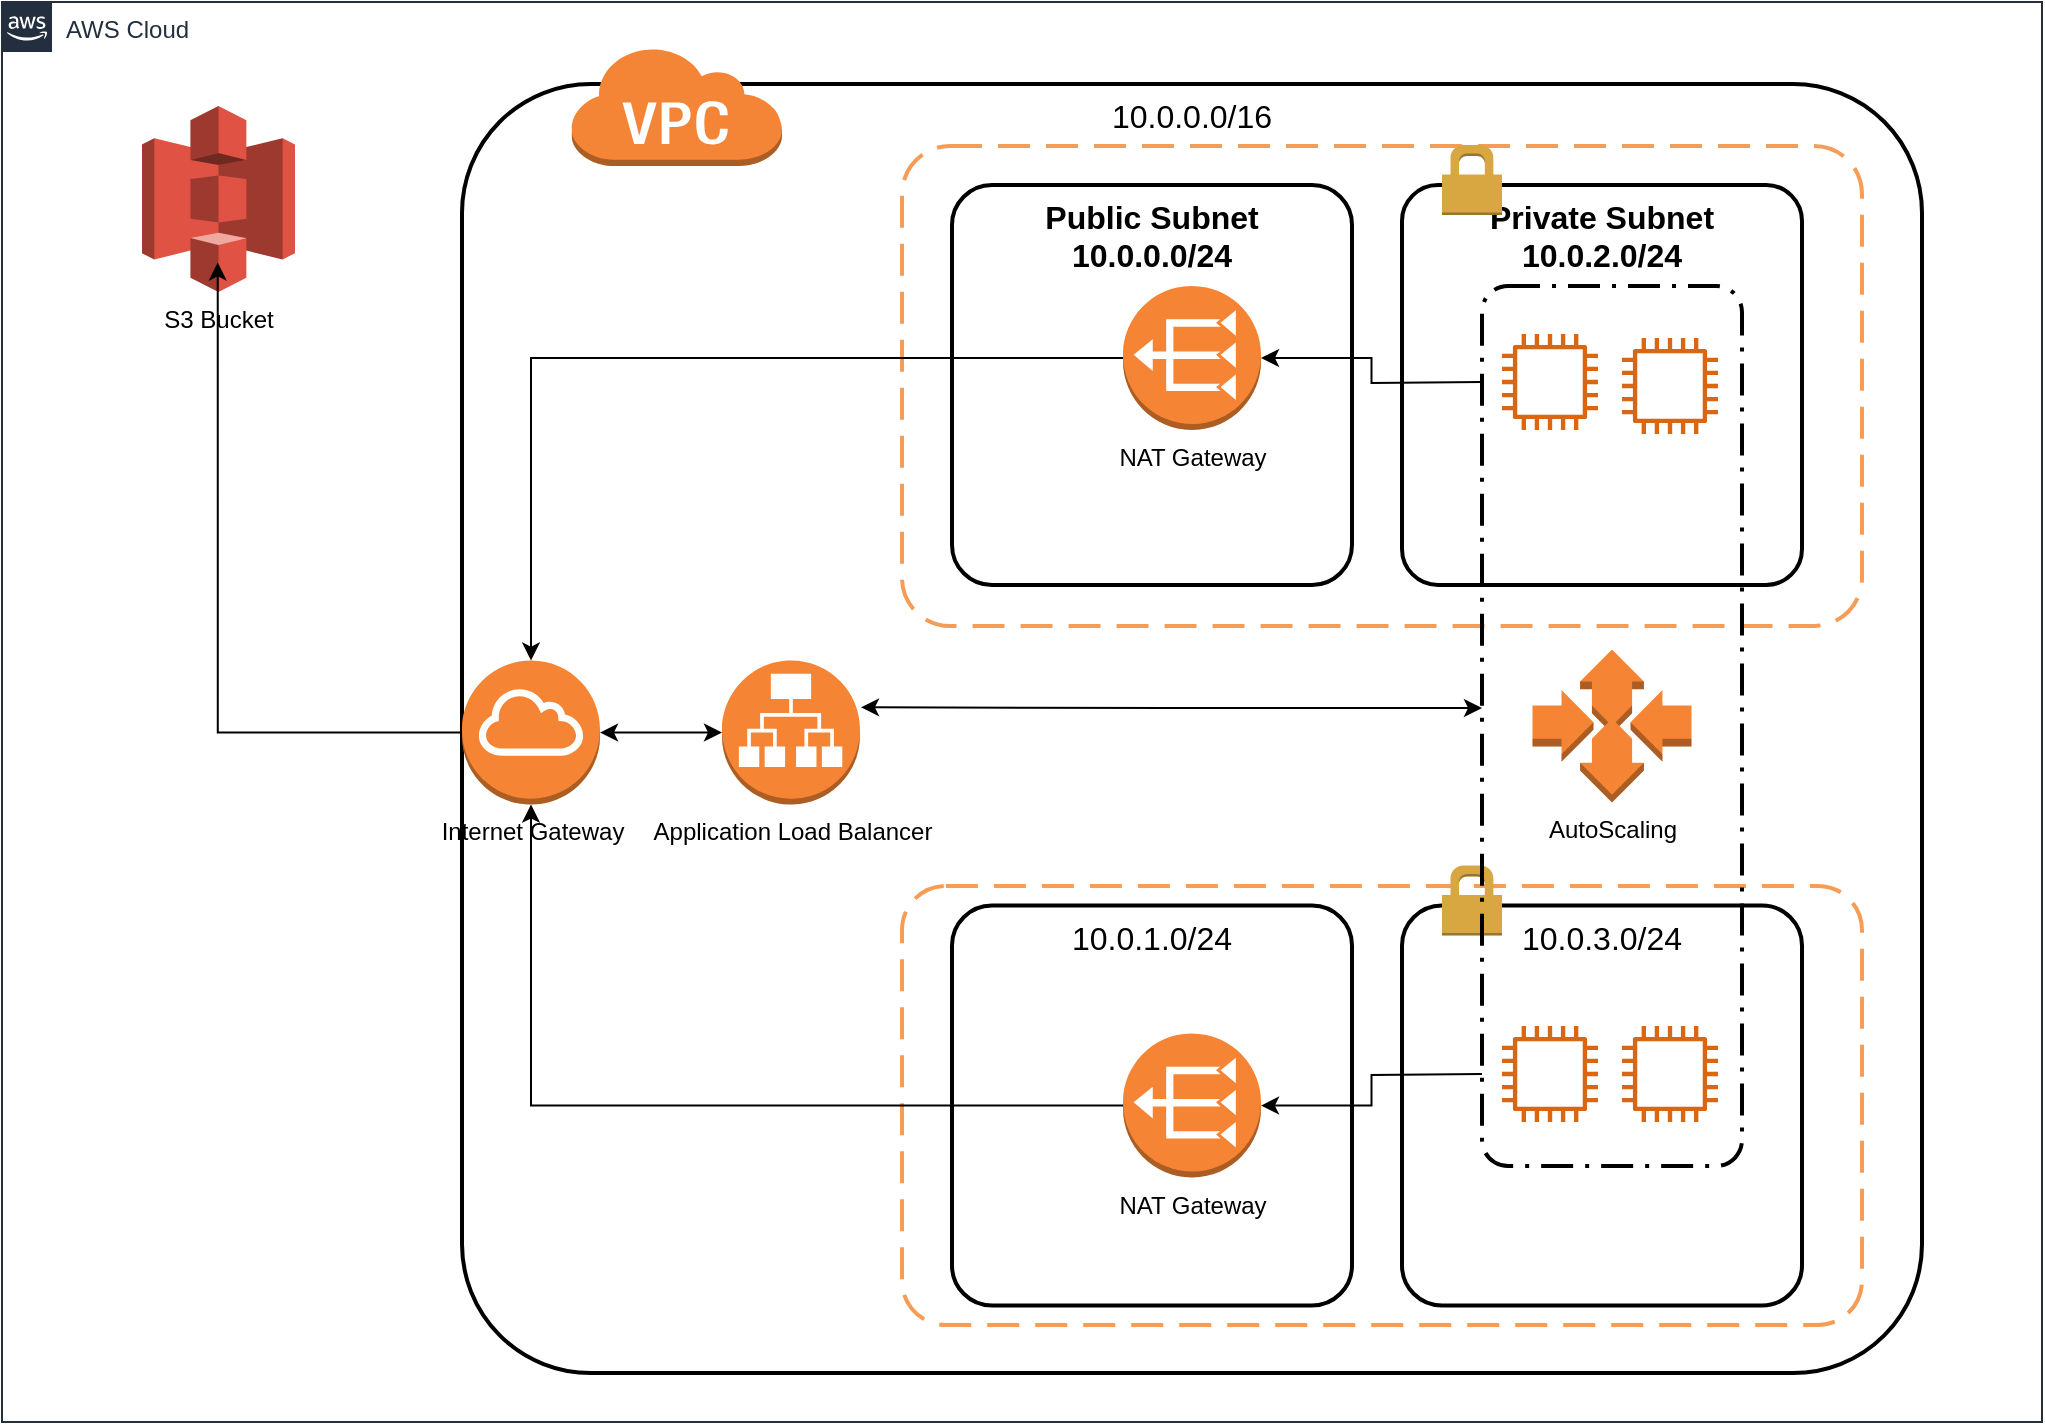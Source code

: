 <mxfile version="14.6.11" type="device"><diagram id="Ht1M8jgEwFfnCIfOTk4-" name="Page-1"><mxGraphModel dx="367" dy="400" grid="1" gridSize="10" guides="1" tooltips="1" connect="1" arrows="1" fold="1" page="1" pageScale="1" pageWidth="1169" pageHeight="827" math="0" shadow="0"><root><mxCell id="0"/><mxCell id="1" parent="0"/><mxCell id="9EizHRAxmKc8mge83gxL-36" value="AWS Cloud" style="points=[[0,0],[0.25,0],[0.5,0],[0.75,0],[1,0],[1,0.25],[1,0.5],[1,0.75],[1,1],[0.75,1],[0.5,1],[0.25,1],[0,1],[0,0.75],[0,0.5],[0,0.25]];outlineConnect=0;gradientColor=none;html=1;whiteSpace=wrap;fontSize=12;fontStyle=0;shape=mxgraph.aws4.group;grIcon=mxgraph.aws4.group_aws_cloud_alt;strokeColor=#232F3E;fillColor=none;verticalAlign=top;align=left;spacingLeft=30;fontColor=#232F3E;dashed=0;" parent="1" vertex="1"><mxGeometry x="110" y="48" width="1020" height="710" as="geometry"/></mxCell><mxCell id="9EizHRAxmKc8mge83gxL-10" value="" style="group" parent="1" vertex="1" connectable="0"><mxGeometry x="340" y="70" width="730" height="690" as="geometry"/></mxCell><mxCell id="9EizHRAxmKc8mge83gxL-8" value="10.0.0.0/16" style="rounded=1;arcSize=10;dashed=0;fillColor=none;gradientColor=none;strokeWidth=2;verticalAlign=top;fontSize=16;align=center;" parent="9EizHRAxmKc8mge83gxL-10" vertex="1"><mxGeometry y="19.0" width="730" height="644.55" as="geometry"/></mxCell><mxCell id="9EizHRAxmKc8mge83gxL-9" value="" style="dashed=0;html=1;shape=mxgraph.aws3.virtual_private_cloud;fillColor=#F58536;gradientColor=none;dashed=0;" parent="9EizHRAxmKc8mge83gxL-10" vertex="1"><mxGeometry x="54" width="106" height="60" as="geometry"/></mxCell><mxCell id="9EizHRAxmKc8mge83gxL-53" style="edgeStyle=orthogonalEdgeStyle;rounded=0;orthogonalLoop=1;jettySize=auto;html=1;exitX=1;exitY=0.5;exitDx=0;exitDy=0;exitPerimeter=0;entryX=0;entryY=0.5;entryDx=0;entryDy=0;entryPerimeter=0;fontSize=16;startArrow=classic;startFill=1;" parent="9EizHRAxmKc8mge83gxL-10" source="9EizHRAxmKc8mge83gxL-5" target="9EizHRAxmKc8mge83gxL-28" edge="1"><mxGeometry relative="1" as="geometry"/></mxCell><mxCell id="9EizHRAxmKc8mge83gxL-5" value="Internet Gateway" style="outlineConnect=0;dashed=0;verticalLabelPosition=bottom;verticalAlign=top;align=center;html=1;shape=mxgraph.aws3.internet_gateway;fillColor=#F58534;gradientColor=none;" parent="9EizHRAxmKc8mge83gxL-10" vertex="1"><mxGeometry y="307.27" width="69" height="72" as="geometry"/></mxCell><mxCell id="9EizHRAxmKc8mge83gxL-11" value="" style="rounded=1;arcSize=10;dashed=1;strokeColor=#F59D56;fillColor=none;gradientColor=none;dashPattern=8 4;strokeWidth=2;" parent="9EizHRAxmKc8mge83gxL-10" vertex="1"><mxGeometry x="220" y="50" width="480" height="240" as="geometry"/></mxCell><mxCell id="9EizHRAxmKc8mge83gxL-12" value="" style="rounded=1;arcSize=10;dashed=1;strokeColor=#F59D56;fillColor=none;gradientColor=none;dashPattern=8 4;strokeWidth=2;" parent="9EizHRAxmKc8mge83gxL-10" vertex="1"><mxGeometry x="220" y="420" width="480" height="219.5" as="geometry"/></mxCell><mxCell id="9EizHRAxmKc8mge83gxL-13" value="Private Subnet&#10;10.0.2.0/24" style="rounded=1;arcSize=9;dashed=0;fillColor=none;gradientColor=none;strokeWidth=2;verticalAlign=top;labelPosition=center;verticalLabelPosition=middle;align=center;fontSize=16;fontStyle=1" parent="9EizHRAxmKc8mge83gxL-10" vertex="1"><mxGeometry x="470" y="69.5" width="200" height="200" as="geometry"/></mxCell><mxCell id="9EizHRAxmKc8mge83gxL-14" value="" style="dashed=0;html=1;shape=mxgraph.aws3.permissions;fillColor=#D9A741;gradientColor=none;dashed=0;" parent="9EizHRAxmKc8mge83gxL-10" vertex="1"><mxGeometry x="490" y="49.5" width="30" height="35" as="geometry"/></mxCell><mxCell id="9EizHRAxmKc8mge83gxL-15" value="Public Subnet&#10;10.0.0.0/24" style="rounded=1;arcSize=10;dashed=0;fillColor=none;gradientColor=none;strokeWidth=2;align=center;verticalAlign=top;fontSize=16;fontStyle=1" parent="9EizHRAxmKc8mge83gxL-10" vertex="1"><mxGeometry x="245" y="69.5" width="200" height="200" as="geometry"/></mxCell><mxCell id="9EizHRAxmKc8mge83gxL-16" value="10.0.1.0/24" style="rounded=1;arcSize=10;dashed=0;fillColor=none;gradientColor=none;strokeWidth=2;align=center;verticalAlign=top;fontSize=16;" parent="9EizHRAxmKc8mge83gxL-10" vertex="1"><mxGeometry x="245" y="429.75" width="200" height="200" as="geometry"/></mxCell><mxCell id="9EizHRAxmKc8mge83gxL-18" value="10.0.3.0/24" style="rounded=1;arcSize=10;dashed=0;fillColor=none;gradientColor=none;strokeWidth=2;fontSize=16;labelPosition=center;verticalLabelPosition=middle;align=center;verticalAlign=top;" parent="9EizHRAxmKc8mge83gxL-10" vertex="1"><mxGeometry x="470" y="429.75" width="200" height="200" as="geometry"/></mxCell><mxCell id="9EizHRAxmKc8mge83gxL-19" value="" style="dashed=0;html=1;shape=mxgraph.aws3.permissions;fillColor=#D9A741;gradientColor=none;dashed=0;" parent="9EizHRAxmKc8mge83gxL-10" vertex="1"><mxGeometry x="490" y="409.75" width="30" height="35" as="geometry"/></mxCell><mxCell id="9EizHRAxmKc8mge83gxL-50" style="edgeStyle=orthogonalEdgeStyle;rounded=0;orthogonalLoop=1;jettySize=auto;html=1;exitX=1;exitY=0.5;exitDx=0;exitDy=0;exitPerimeter=0;fontSize=16;" parent="9EizHRAxmKc8mge83gxL-10" source="9EizHRAxmKc8mge83gxL-20" target="9EizHRAxmKc8mge83gxL-5" edge="1"><mxGeometry relative="1" as="geometry"/></mxCell><mxCell id="9EizHRAxmKc8mge83gxL-20" value="NAT Gateway" style="outlineConnect=0;dashed=0;verticalLabelPosition=bottom;verticalAlign=top;align=center;html=1;shape=mxgraph.aws3.vpc_nat_gateway;fillColor=#F58534;gradientColor=none;flipV=0;flipH=1;" parent="9EizHRAxmKc8mge83gxL-10" vertex="1"><mxGeometry x="330.5" y="120" width="69" height="72" as="geometry"/></mxCell><mxCell id="9EizHRAxmKc8mge83gxL-51" style="edgeStyle=orthogonalEdgeStyle;rounded=0;orthogonalLoop=1;jettySize=auto;html=1;exitX=1;exitY=0.5;exitDx=0;exitDy=0;exitPerimeter=0;fontSize=16;" parent="9EizHRAxmKc8mge83gxL-10" source="9EizHRAxmKc8mge83gxL-21" target="9EizHRAxmKc8mge83gxL-5" edge="1"><mxGeometry relative="1" as="geometry"/></mxCell><mxCell id="9EizHRAxmKc8mge83gxL-21" value="NAT Gateway" style="outlineConnect=0;dashed=0;verticalLabelPosition=bottom;verticalAlign=top;align=center;html=1;shape=mxgraph.aws3.vpc_nat_gateway;fillColor=#F58534;gradientColor=none;flipH=1;" parent="9EizHRAxmKc8mge83gxL-10" vertex="1"><mxGeometry x="330.5" y="493.75" width="69" height="72" as="geometry"/></mxCell><mxCell id="9EizHRAxmKc8mge83gxL-28" value="Application Load Balancer" style="outlineConnect=0;dashed=0;verticalLabelPosition=bottom;verticalAlign=top;align=center;html=1;shape=mxgraph.aws3.application_load_balancer;fillColor=#F58534;gradientColor=none;" parent="9EizHRAxmKc8mge83gxL-10" vertex="1"><mxGeometry x="130" y="307.27" width="69" height="72" as="geometry"/></mxCell><mxCell id="9EizHRAxmKc8mge83gxL-35" value="" style="group" parent="9EizHRAxmKc8mge83gxL-10" vertex="1" connectable="0"><mxGeometry x="510" y="120" width="130" height="440" as="geometry"/></mxCell><mxCell id="9EizHRAxmKc8mge83gxL-30" value="" style="rounded=1;arcSize=10;dashed=1;fillColor=none;gradientColor=none;dashPattern=8 3 1 3;strokeWidth=2;" parent="9EizHRAxmKc8mge83gxL-35" vertex="1"><mxGeometry width="130" height="440" as="geometry"/></mxCell><mxCell id="9EizHRAxmKc8mge83gxL-25" value="" style="outlineConnect=0;fontColor=#232F3E;gradientColor=none;fillColor=#D86613;strokeColor=none;dashed=0;verticalLabelPosition=bottom;verticalAlign=top;align=center;html=1;fontSize=12;fontStyle=0;aspect=fixed;pointerEvents=1;shape=mxgraph.aws4.instance2;" parent="9EizHRAxmKc8mge83gxL-35" vertex="1"><mxGeometry x="10" y="24" width="48" height="48" as="geometry"/></mxCell><mxCell id="9EizHRAxmKc8mge83gxL-27" value="" style="outlineConnect=0;fontColor=#232F3E;gradientColor=none;fillColor=#D86613;strokeColor=none;dashed=0;verticalLabelPosition=bottom;verticalAlign=top;align=center;html=1;fontSize=12;fontStyle=0;aspect=fixed;pointerEvents=1;shape=mxgraph.aws4.instance2;" parent="9EizHRAxmKc8mge83gxL-35" vertex="1"><mxGeometry x="70" y="370" width="48" height="48" as="geometry"/></mxCell><mxCell id="9EizHRAxmKc8mge83gxL-23" value="" style="outlineConnect=0;fontColor=#232F3E;gradientColor=none;fillColor=#D86613;strokeColor=none;dashed=0;verticalLabelPosition=bottom;verticalAlign=top;align=center;html=1;fontSize=12;fontStyle=0;aspect=fixed;pointerEvents=1;shape=mxgraph.aws4.instance2;" parent="9EizHRAxmKc8mge83gxL-35" vertex="1"><mxGeometry x="10" y="370" width="48" height="48" as="geometry"/></mxCell><mxCell id="9EizHRAxmKc8mge83gxL-33" value="" style="outlineConnect=0;fontColor=#232F3E;gradientColor=none;fillColor=#D86613;strokeColor=none;dashed=0;verticalLabelPosition=bottom;verticalAlign=top;align=center;html=1;fontSize=12;fontStyle=0;aspect=fixed;pointerEvents=1;shape=mxgraph.aws4.instance2;" parent="9EizHRAxmKc8mge83gxL-35" vertex="1"><mxGeometry x="70" y="26" width="48" height="48" as="geometry"/></mxCell><mxCell id="9EizHRAxmKc8mge83gxL-29" value="AutoScaling" style="outlineConnect=0;dashed=0;verticalLabelPosition=bottom;verticalAlign=top;align=center;html=1;shape=mxgraph.aws3.auto_scaling;fillColor=#F58534;gradientColor=none;" parent="9EizHRAxmKc8mge83gxL-35" vertex="1"><mxGeometry x="25.25" y="181.75" width="79.5" height="76.5" as="geometry"/></mxCell><mxCell id="9EizHRAxmKc8mge83gxL-44" style="edgeStyle=orthogonalEdgeStyle;rounded=0;orthogonalLoop=1;jettySize=auto;html=1;fontSize=16;" parent="9EizHRAxmKc8mge83gxL-10" target="9EizHRAxmKc8mge83gxL-20" edge="1"><mxGeometry relative="1" as="geometry"><mxPoint x="510" y="168" as="sourcePoint"/></mxGeometry></mxCell><mxCell id="9EizHRAxmKc8mge83gxL-45" style="edgeStyle=orthogonalEdgeStyle;rounded=0;orthogonalLoop=1;jettySize=auto;html=1;fontSize=16;" parent="9EizHRAxmKc8mge83gxL-10" target="9EizHRAxmKc8mge83gxL-21" edge="1"><mxGeometry relative="1" as="geometry"><mxPoint x="510" y="514" as="sourcePoint"/></mxGeometry></mxCell><mxCell id="9EizHRAxmKc8mge83gxL-56" style="edgeStyle=elbowEdgeStyle;rounded=0;orthogonalLoop=1;jettySize=auto;html=1;entryX=1.007;entryY=0.325;entryDx=0;entryDy=0;entryPerimeter=0;fontSize=16;startArrow=classic;startFill=1;" parent="9EizHRAxmKc8mge83gxL-10" source="9EizHRAxmKc8mge83gxL-30" target="9EizHRAxmKc8mge83gxL-28" edge="1"><mxGeometry relative="1" as="geometry"><Array as="points"><mxPoint x="355" y="331"/></Array></mxGeometry></mxCell><mxCell id="9EizHRAxmKc8mge83gxL-41" value="S3 Bucket" style="outlineConnect=0;dashed=0;verticalLabelPosition=bottom;verticalAlign=top;align=center;html=1;shape=mxgraph.aws3.s3;fillColor=#E05243;gradientColor=none;" parent="1" vertex="1"><mxGeometry x="180" y="100" width="76.5" height="93" as="geometry"/></mxCell><mxCell id="9EizHRAxmKc8mge83gxL-52" style="edgeStyle=orthogonalEdgeStyle;rounded=0;orthogonalLoop=1;jettySize=auto;html=1;exitX=0;exitY=0.5;exitDx=0;exitDy=0;exitPerimeter=0;entryX=0.495;entryY=0.841;entryDx=0;entryDy=0;entryPerimeter=0;fontSize=16;" parent="1" source="9EizHRAxmKc8mge83gxL-5" target="9EizHRAxmKc8mge83gxL-41" edge="1"><mxGeometry relative="1" as="geometry"><Array as="points"><mxPoint x="218" y="413"/></Array></mxGeometry></mxCell></root></mxGraphModel></diagram></mxfile>